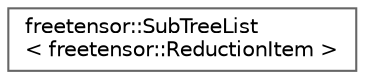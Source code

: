 digraph "Graphical Class Hierarchy"
{
 // LATEX_PDF_SIZE
  bgcolor="transparent";
  edge [fontname=Helvetica,fontsize=10,labelfontname=Helvetica,labelfontsize=10];
  node [fontname=Helvetica,fontsize=10,shape=box,height=0.2,width=0.4];
  rankdir="LR";
  Node0 [label="freetensor::SubTreeList\l\< freetensor::ReductionItem \>",height=0.2,width=0.4,color="grey40", fillcolor="white", style="filled",URL="$classfreetensor_1_1SubTreeList.html",tooltip=" "];
}

